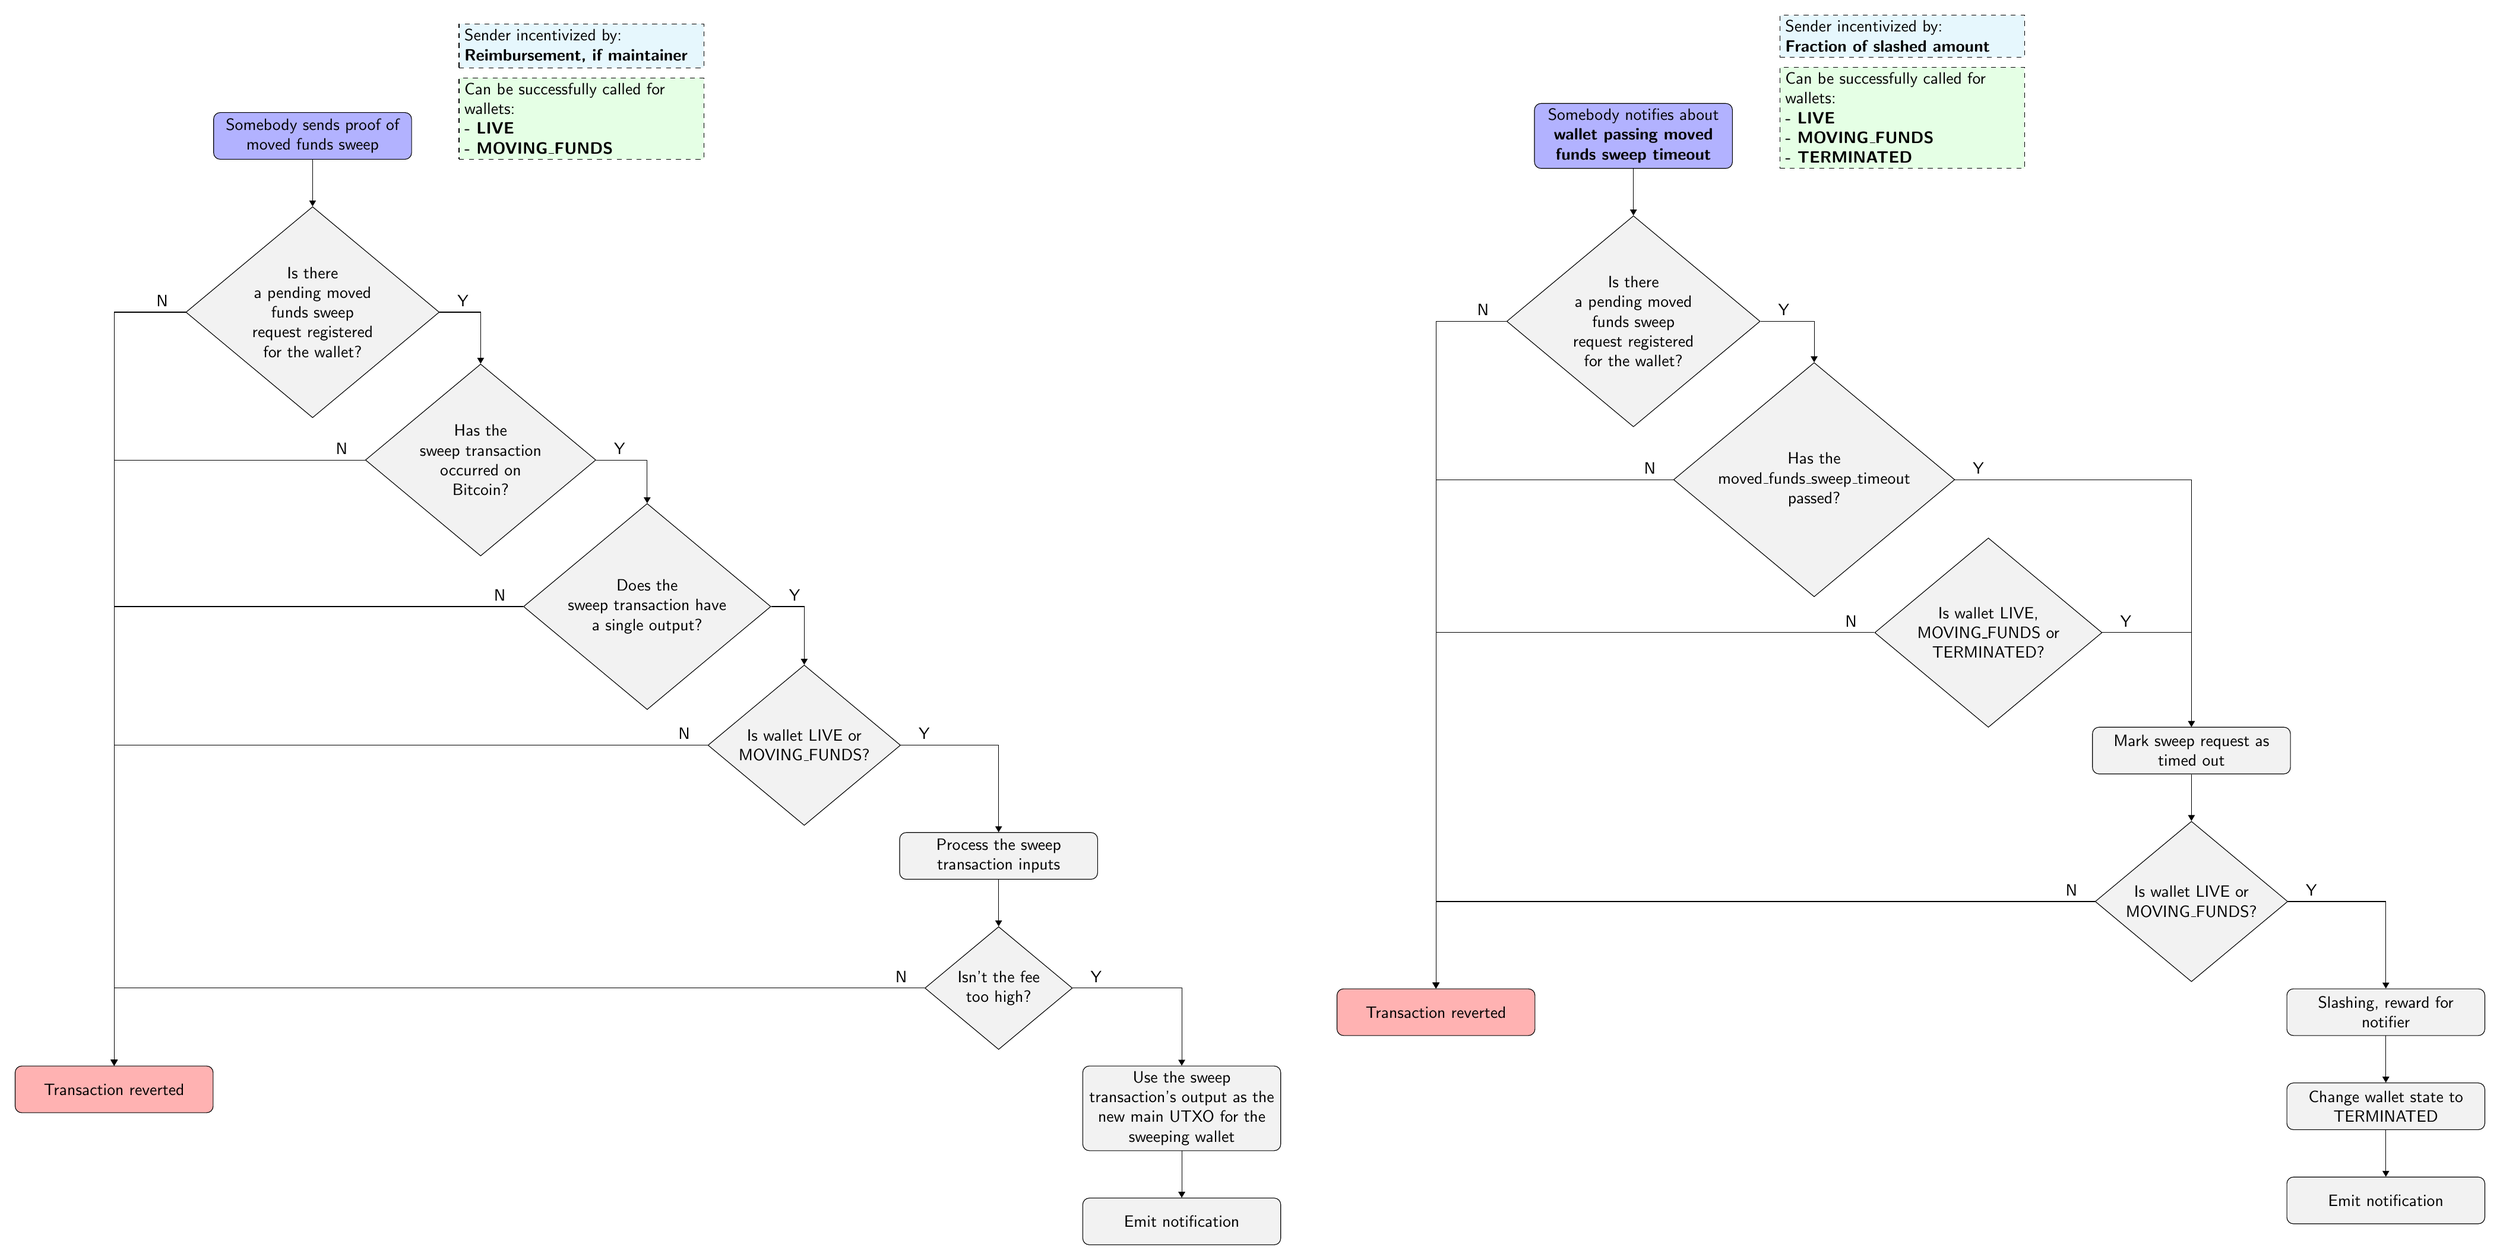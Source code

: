 % TIP: To generate PDF file run `pdflatex filename.tikz`. To generate PNG file
% run `convert -density 300 filename.pdf -resize 50% filename.png` (requires
% intallation of `imagemagick` tool).

\documentclass{standalone}%
\usepackage{tikz}%
\usetikzlibrary{positioning,shapes,arrows.meta,chains}%

% These commands are used to draw arrow labels
\newcommand{\yes}{node [auto, pos=0, xshift=5mm]{Y}}%
\newcommand{\no}{node [auto, swap, pos=0, xshift=-5mm]{N}}%

% We need layers to draw the background
\pgfdeclarelayer{background}%
\pgfsetlayers{background,main}%

\begin{document}%
\begin{tikzpicture}[
% Specify styles for nodes:
    base/.style = {rectangle, rounded corners, draw=black,
                   minimum width=4cm, minimum height=1cm,
                   text centered, text width=4cm, align=flush center},
   start/.style = {base, fill=blue!30},
  revert/.style = {base, fill=red!30},
  action/.style = {base, fill=black!5},
   check/.style = {diamond, aspect=1.2, draw=black, fill=black!5,
                   minimum width=1cm, align=center},
   note1/.style = {rectangle, draw, dashed, fill=green!10,
                   align=flush left, text width=5cm},
   note2/.style = {rectangle, draw, dashed, fill=cyan!10,
                   align=flush left, text width=5cm},
              > = Triangle,                  % defines the arrow tip style when `->` is used
           font = \sffamily,
]

% MOVED FUNDS SWEEP PROOF
% Nodes
\node[start]                                                       (mfsp_start)   {Somebody sends proof of moved funds sweep};
\node[check, below=of mfsp_start]                                  (mfsp_check1)  {Is there\\ a pending moved\\ funds sweep\\ request registered\\ for the wallet?};
\node[check, below right=of mfsp_check1]                           (mfsp_check2)  {Has the\\ sweep transaction\\ occurred on\\ Bitcoin?};
\node[check, below right=of mfsp_check2]                           (mfsp_check3)  {Does the\\ sweep transaction have\\ a single output?};
\node[check, below right=of mfsp_check3]                           (mfsp_check4)  {Is wallet LIVE or\\ MOVING\_FUNDS?};
\node[action, below right=of mfsp_check4]                          (mfsp_action1) {Process the sweep transaction inputs};
\node[check, below=of mfsp_action1]                                (mfsp_check5)  {Isn't the fee\\ too high?};
\node[revert, below left=of mfsp_check5, xshift=-15cm]             (mfsp_revert1) {Transaction reverted};
\node[action, below right=of mfsp_check5]                          (mfsp_action2) {Use the sweep transaction's output as the new main UTXO for the sweeping wallet};
\node[action, below=of mfsp_action2]                               (mfsp_action3) {Emit notification};
\node[note1, right=of mfsp_start.south east, anchor=south west]    (mfsp_note1)   {Can be successfully called for wallets:\\
                                                                                   \textbf{- LIVE\\
                                                                                   - MOVING\_FUNDS}};
\node[note2, above=of mfsp_note1.north, anchor=south, yshift=-8mm] (mfsp_note2)   {Sender incentivized by:\\ \textbf{Reimbursement, if maintainer}};

% Arrows
\draw[->] (mfsp_start)   -- (mfsp_check1);
\draw[->] (mfsp_check1)  -| (mfsp_revert1) \no;
\draw[->] (mfsp_check1)  -| (mfsp_check2)  \yes;
\draw[->] (mfsp_check2)  -| (mfsp_revert1) \no;
\draw[->] (mfsp_check2)  -| (mfsp_check3)  \yes;
\draw[->] (mfsp_check3)  -| (mfsp_revert1) \no;
\draw[->] (mfsp_check3)  -| (mfsp_check4)  \yes;
\draw[->] (mfsp_check4)  -| (mfsp_revert1) \no;
\draw[->] (mfsp_check4)  -| (mfsp_action1) \yes;
\draw[->] (mfsp_action1) -- (mfsp_check5);
\draw[->] (mfsp_check5)  -| (mfsp_revert1) \no;
\draw[->] (mfsp_check5)  -| (mfsp_action2) \yes;
\draw[->] (mfsp_action2) -- (mfsp_action3);


% MOVED FUNDS SWEEP TIMEOUT
% Nodes
\node[start, right=of mfsp_start, xshift=23cm]                    (mft_start)   {Somebody notifies about \textbf{wallet passing moved funds sweep timeout}};
\node[check, below=of mft_start]                                  (mft_check1)  {Is there\\ a pending moved\\ funds sweep\\ request registered\\ for the wallet?};
\node[check, below right=of mft_check1]                           (mft_check2)  {Has the\\ moved\_funds\_sweep\_timeout\\ passed?};   
\node[check, below right=of mft_check2]                           (mft_check3)  {Is wallet LIVE,\\ MOVING\_FUNDS or\\ TERMINATED?};         
\node[action, below right=of mft_check3]                          (mft_action1) {Mark sweep request as timed out};
\node[check, below=of mft_action1]                                (mft_check4)  {Is wallet LIVE or\\ MOVING\_FUNDS?};   
\node[revert, below left=of mft_check4, xshift=-12cm]             (mft_revert1) {Transaction reverted};
\node[action, below right=of mft_check4]                          (mft_action2) {Slashing, reward for notifier};
\node[action, below=of mft_action2]                               (mft_action3) {Change wallet state to TERMINATED};
\node[action, below=of mft_action3]                               (mft_action4) {Emit notification};
\node[note1, right=of mft_start.south east, anchor=south west]    (mft_note1)   {Can be successfully called for wallets:\\
                                                                                 \textbf{- LIVE\\
                                                                                 - MOVING\_FUNDS\\
                                                                                 - TERMINATED}};
\node[note2, above=of mft_note1.north, anchor=south, yshift=-8mm] (mft_note2)   {Sender incentivized by:\\ \textbf{Fraction of slashed amount}};

% Arrows
\draw[->] (mft_start)   -- (mft_check1);
\draw[->] (mft_check1)  -| (mft_revert1) \no;
\draw[->] (mft_check1)  -| (mft_check2)  \yes;
\draw[->] (mft_check2)  -| (mft_revert1) \no;
\draw[->] (mft_check2)  -| (mft_action1) \yes;
\draw[->] (mft_check3)  -| (mft_revert1) \no;
\draw[->] (mft_check3)  -| (mft_action1) \yes;
\draw[->] (mft_action1) -- (mft_check4);
\draw[->] (mft_check4)  -| (mft_revert1) \no;
\draw[->] (mft_check4)  -| (mft_action2) \yes;
\draw[->] (mft_action2) -- (mft_action3);
\draw[->] (mft_action3) -- (mft_action4);


% BACKGROUND
% To draw the background behind the nodes and other objects we use pgf layers. 
% We calculate top left and bottom right corners position of current canvas and
% construct white background between those points expanded by some small amount.
% This gives us nice little margin around the diagram.

\begin{pgfonlayer}{background}
  \path (current bounding box.north west)+(-0.2,0.2) node (a) {};
  \path (current bounding box.south east)+(0.2,-0.2) node (b) {};
  \path[fill=white] (a) rectangle (b);
\end{pgfonlayer}

\end{tikzpicture}
\end{document}
